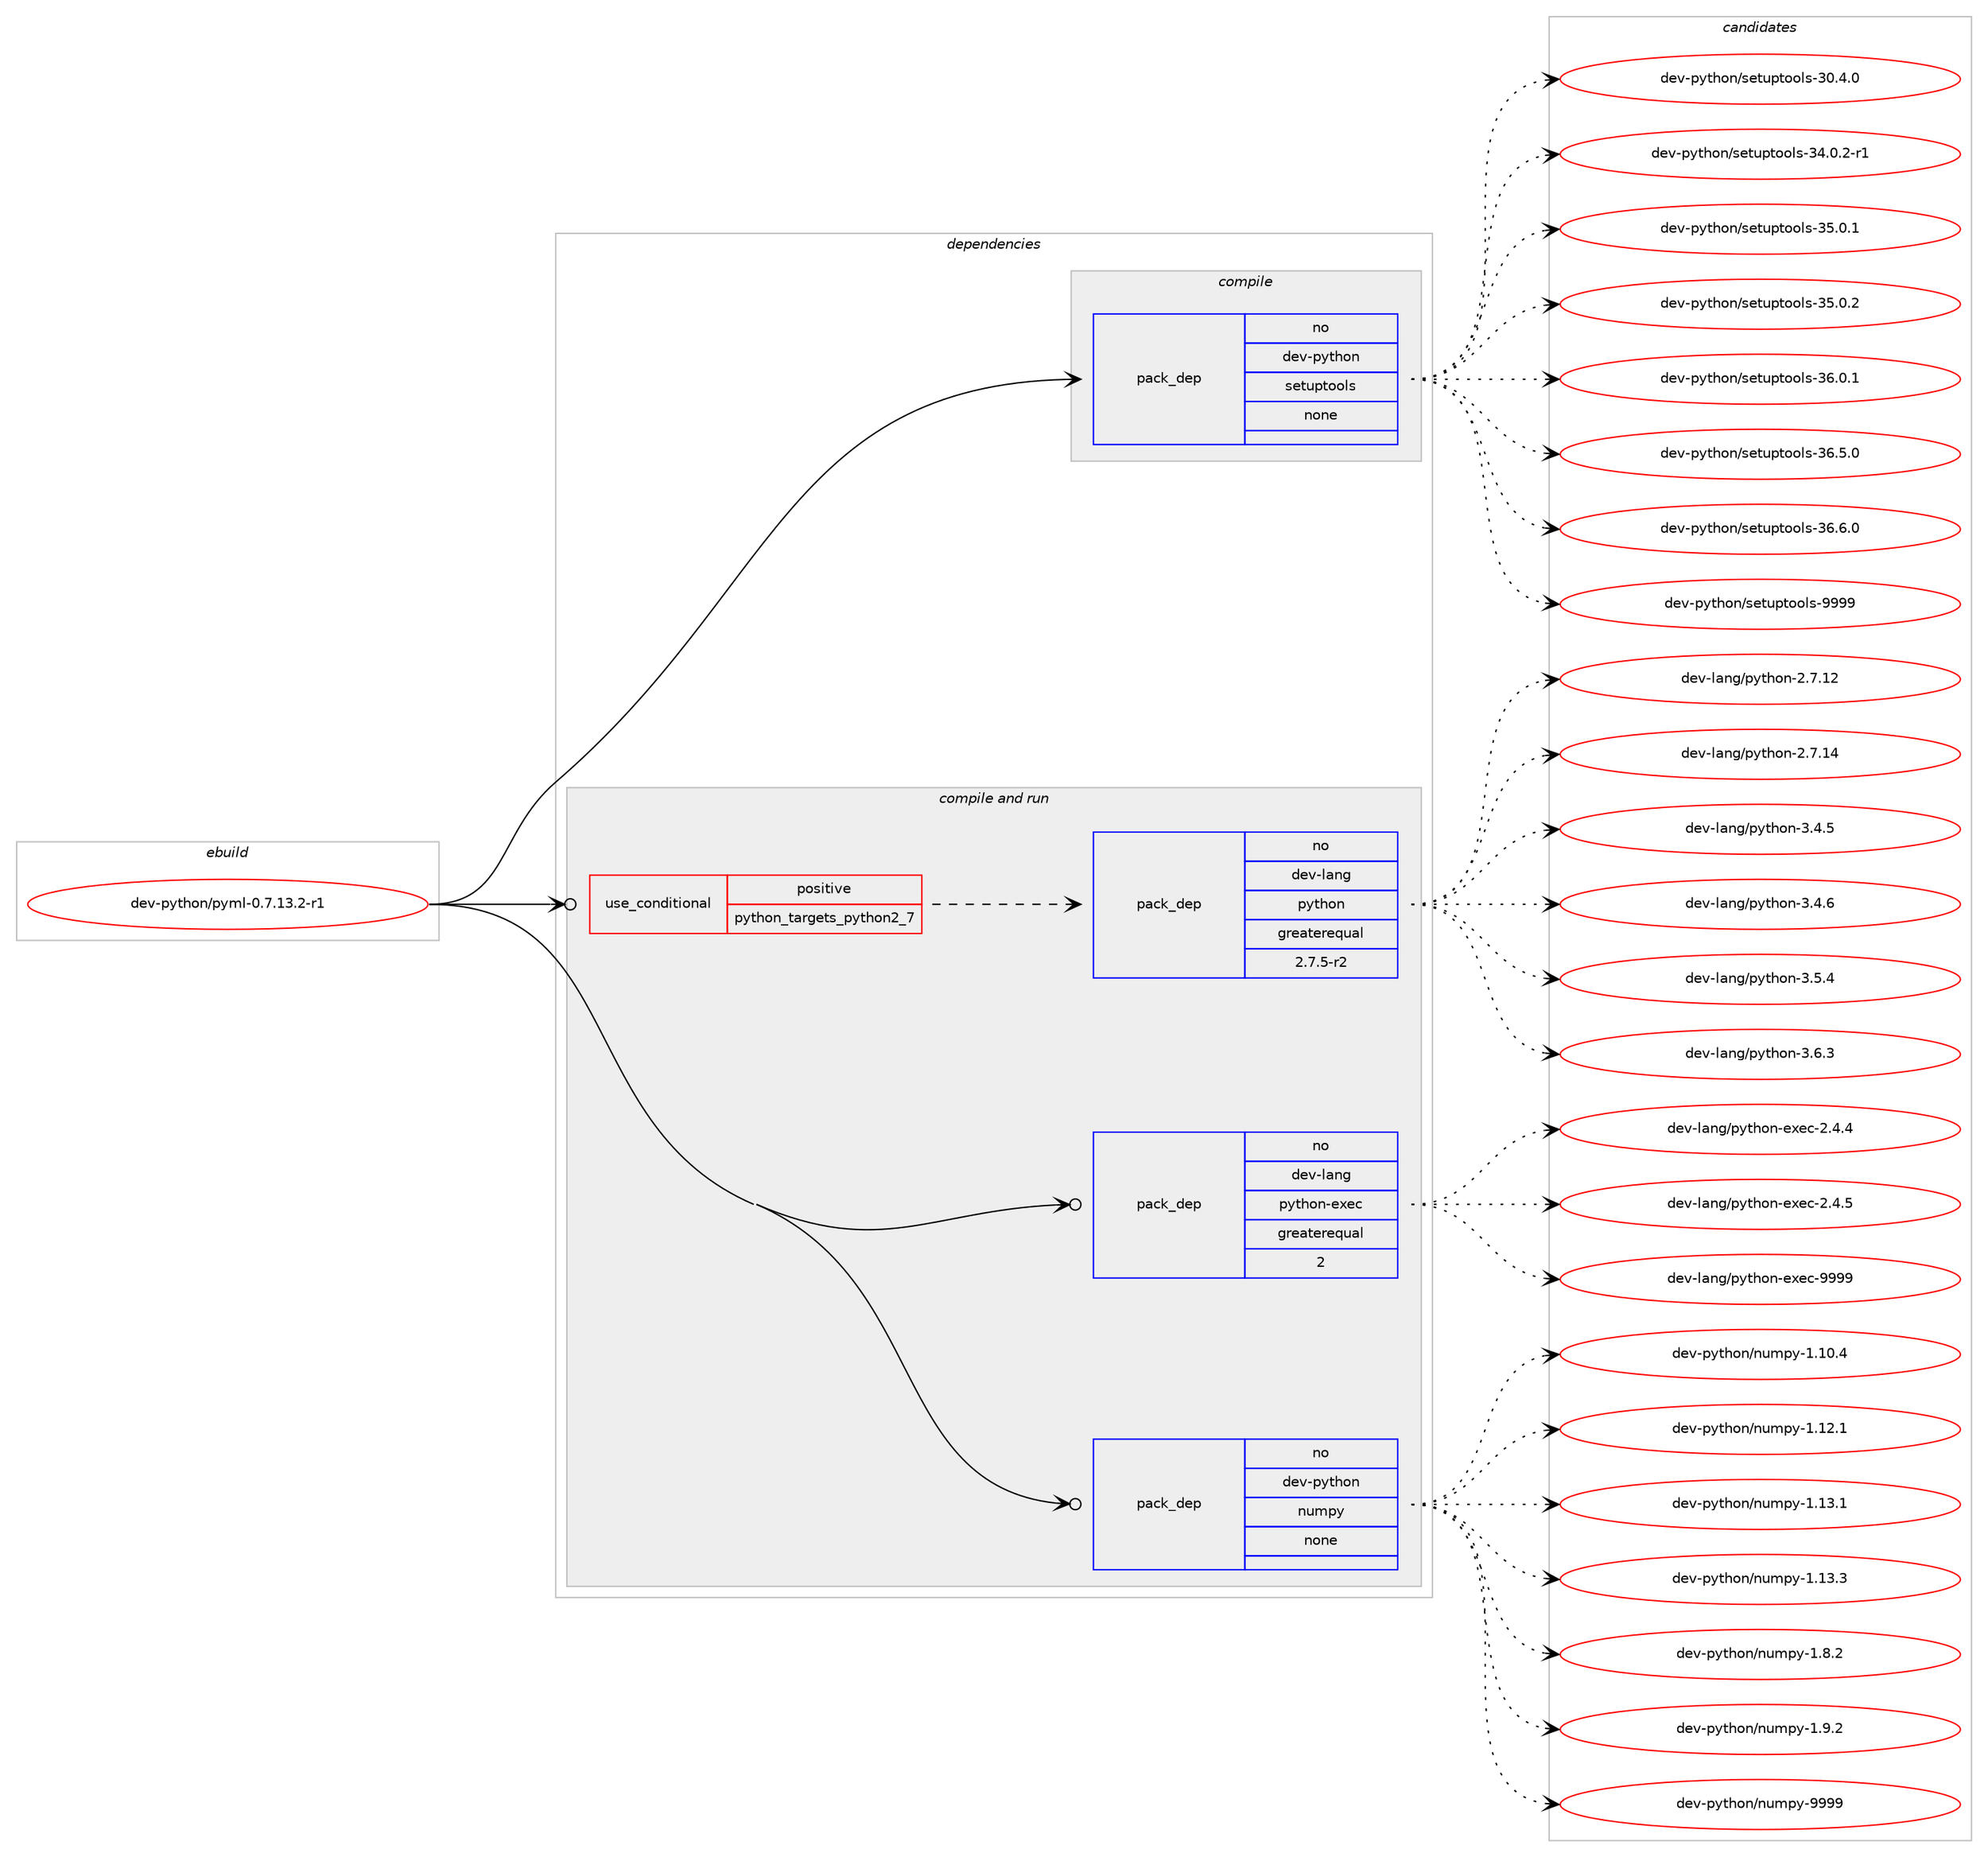digraph prolog {

# *************
# Graph options
# *************

newrank=true;
concentrate=true;
compound=true;
graph [rankdir=LR,fontname=Helvetica,fontsize=10,ranksep=1.5];#, ranksep=2.5, nodesep=0.2];
edge  [arrowhead=vee];
node  [fontname=Helvetica,fontsize=10];

# **********
# The ebuild
# **********

subgraph cluster_leftcol {
color=gray;
rank=same;
label=<<i>ebuild</i>>;
id [label="dev-python/pyml-0.7.13.2-r1", color=red, width=4, href="../dev-python/pyml-0.7.13.2-r1.svg"];
}

# ****************
# The dependencies
# ****************

subgraph cluster_midcol {
color=gray;
label=<<i>dependencies</i>>;
subgraph cluster_compile {
fillcolor="#eeeeee";
style=filled;
label=<<i>compile</i>>;
subgraph pack134789 {
dependency177491 [label=<<TABLE BORDER="0" CELLBORDER="1" CELLSPACING="0" CELLPADDING="4" WIDTH="220"><TR><TD ROWSPAN="6" CELLPADDING="30">pack_dep</TD></TR><TR><TD WIDTH="110">no</TD></TR><TR><TD>dev-python</TD></TR><TR><TD>setuptools</TD></TR><TR><TD>none</TD></TR><TR><TD></TD></TR></TABLE>>, shape=none, color=blue];
}
id:e -> dependency177491:w [weight=20,style="solid",arrowhead="vee"];
}
subgraph cluster_compileandrun {
fillcolor="#eeeeee";
style=filled;
label=<<i>compile and run</i>>;
subgraph cond38784 {
dependency177492 [label=<<TABLE BORDER="0" CELLBORDER="1" CELLSPACING="0" CELLPADDING="4"><TR><TD ROWSPAN="3" CELLPADDING="10">use_conditional</TD></TR><TR><TD>positive</TD></TR><TR><TD>python_targets_python2_7</TD></TR></TABLE>>, shape=none, color=red];
subgraph pack134790 {
dependency177493 [label=<<TABLE BORDER="0" CELLBORDER="1" CELLSPACING="0" CELLPADDING="4" WIDTH="220"><TR><TD ROWSPAN="6" CELLPADDING="30">pack_dep</TD></TR><TR><TD WIDTH="110">no</TD></TR><TR><TD>dev-lang</TD></TR><TR><TD>python</TD></TR><TR><TD>greaterequal</TD></TR><TR><TD>2.7.5-r2</TD></TR></TABLE>>, shape=none, color=blue];
}
dependency177492:e -> dependency177493:w [weight=20,style="dashed",arrowhead="vee"];
}
id:e -> dependency177492:w [weight=20,style="solid",arrowhead="odotvee"];
subgraph pack134791 {
dependency177494 [label=<<TABLE BORDER="0" CELLBORDER="1" CELLSPACING="0" CELLPADDING="4" WIDTH="220"><TR><TD ROWSPAN="6" CELLPADDING="30">pack_dep</TD></TR><TR><TD WIDTH="110">no</TD></TR><TR><TD>dev-lang</TD></TR><TR><TD>python-exec</TD></TR><TR><TD>greaterequal</TD></TR><TR><TD>2</TD></TR></TABLE>>, shape=none, color=blue];
}
id:e -> dependency177494:w [weight=20,style="solid",arrowhead="odotvee"];
subgraph pack134792 {
dependency177495 [label=<<TABLE BORDER="0" CELLBORDER="1" CELLSPACING="0" CELLPADDING="4" WIDTH="220"><TR><TD ROWSPAN="6" CELLPADDING="30">pack_dep</TD></TR><TR><TD WIDTH="110">no</TD></TR><TR><TD>dev-python</TD></TR><TR><TD>numpy</TD></TR><TR><TD>none</TD></TR><TR><TD></TD></TR></TABLE>>, shape=none, color=blue];
}
id:e -> dependency177495:w [weight=20,style="solid",arrowhead="odotvee"];
}
subgraph cluster_run {
fillcolor="#eeeeee";
style=filled;
label=<<i>run</i>>;
}
}

# **************
# The candidates
# **************

subgraph cluster_choices {
rank=same;
color=gray;
label=<<i>candidates</i>>;

subgraph choice134789 {
color=black;
nodesep=1;
choice100101118451121211161041111104711510111611711211611111110811545514846524648 [label="dev-python/setuptools-30.4.0", color=red, width=4,href="../dev-python/setuptools-30.4.0.svg"];
choice1001011184511212111610411111047115101116117112116111111108115455152464846504511449 [label="dev-python/setuptools-34.0.2-r1", color=red, width=4,href="../dev-python/setuptools-34.0.2-r1.svg"];
choice100101118451121211161041111104711510111611711211611111110811545515346484649 [label="dev-python/setuptools-35.0.1", color=red, width=4,href="../dev-python/setuptools-35.0.1.svg"];
choice100101118451121211161041111104711510111611711211611111110811545515346484650 [label="dev-python/setuptools-35.0.2", color=red, width=4,href="../dev-python/setuptools-35.0.2.svg"];
choice100101118451121211161041111104711510111611711211611111110811545515446484649 [label="dev-python/setuptools-36.0.1", color=red, width=4,href="../dev-python/setuptools-36.0.1.svg"];
choice100101118451121211161041111104711510111611711211611111110811545515446534648 [label="dev-python/setuptools-36.5.0", color=red, width=4,href="../dev-python/setuptools-36.5.0.svg"];
choice100101118451121211161041111104711510111611711211611111110811545515446544648 [label="dev-python/setuptools-36.6.0", color=red, width=4,href="../dev-python/setuptools-36.6.0.svg"];
choice10010111845112121116104111110471151011161171121161111111081154557575757 [label="dev-python/setuptools-9999", color=red, width=4,href="../dev-python/setuptools-9999.svg"];
dependency177491:e -> choice100101118451121211161041111104711510111611711211611111110811545514846524648:w [style=dotted,weight="100"];
dependency177491:e -> choice1001011184511212111610411111047115101116117112116111111108115455152464846504511449:w [style=dotted,weight="100"];
dependency177491:e -> choice100101118451121211161041111104711510111611711211611111110811545515346484649:w [style=dotted,weight="100"];
dependency177491:e -> choice100101118451121211161041111104711510111611711211611111110811545515346484650:w [style=dotted,weight="100"];
dependency177491:e -> choice100101118451121211161041111104711510111611711211611111110811545515446484649:w [style=dotted,weight="100"];
dependency177491:e -> choice100101118451121211161041111104711510111611711211611111110811545515446534648:w [style=dotted,weight="100"];
dependency177491:e -> choice100101118451121211161041111104711510111611711211611111110811545515446544648:w [style=dotted,weight="100"];
dependency177491:e -> choice10010111845112121116104111110471151011161171121161111111081154557575757:w [style=dotted,weight="100"];
}
subgraph choice134790 {
color=black;
nodesep=1;
choice10010111845108971101034711212111610411111045504655464950 [label="dev-lang/python-2.7.12", color=red, width=4,href="../dev-lang/python-2.7.12.svg"];
choice10010111845108971101034711212111610411111045504655464952 [label="dev-lang/python-2.7.14", color=red, width=4,href="../dev-lang/python-2.7.14.svg"];
choice100101118451089711010347112121116104111110455146524653 [label="dev-lang/python-3.4.5", color=red, width=4,href="../dev-lang/python-3.4.5.svg"];
choice100101118451089711010347112121116104111110455146524654 [label="dev-lang/python-3.4.6", color=red, width=4,href="../dev-lang/python-3.4.6.svg"];
choice100101118451089711010347112121116104111110455146534652 [label="dev-lang/python-3.5.4", color=red, width=4,href="../dev-lang/python-3.5.4.svg"];
choice100101118451089711010347112121116104111110455146544651 [label="dev-lang/python-3.6.3", color=red, width=4,href="../dev-lang/python-3.6.3.svg"];
dependency177493:e -> choice10010111845108971101034711212111610411111045504655464950:w [style=dotted,weight="100"];
dependency177493:e -> choice10010111845108971101034711212111610411111045504655464952:w [style=dotted,weight="100"];
dependency177493:e -> choice100101118451089711010347112121116104111110455146524653:w [style=dotted,weight="100"];
dependency177493:e -> choice100101118451089711010347112121116104111110455146524654:w [style=dotted,weight="100"];
dependency177493:e -> choice100101118451089711010347112121116104111110455146534652:w [style=dotted,weight="100"];
dependency177493:e -> choice100101118451089711010347112121116104111110455146544651:w [style=dotted,weight="100"];
}
subgraph choice134791 {
color=black;
nodesep=1;
choice1001011184510897110103471121211161041111104510112010199455046524652 [label="dev-lang/python-exec-2.4.4", color=red, width=4,href="../dev-lang/python-exec-2.4.4.svg"];
choice1001011184510897110103471121211161041111104510112010199455046524653 [label="dev-lang/python-exec-2.4.5", color=red, width=4,href="../dev-lang/python-exec-2.4.5.svg"];
choice10010111845108971101034711212111610411111045101120101994557575757 [label="dev-lang/python-exec-9999", color=red, width=4,href="../dev-lang/python-exec-9999.svg"];
dependency177494:e -> choice1001011184510897110103471121211161041111104510112010199455046524652:w [style=dotted,weight="100"];
dependency177494:e -> choice1001011184510897110103471121211161041111104510112010199455046524653:w [style=dotted,weight="100"];
dependency177494:e -> choice10010111845108971101034711212111610411111045101120101994557575757:w [style=dotted,weight="100"];
}
subgraph choice134792 {
color=black;
nodesep=1;
choice100101118451121211161041111104711011710911212145494649484652 [label="dev-python/numpy-1.10.4", color=red, width=4,href="../dev-python/numpy-1.10.4.svg"];
choice100101118451121211161041111104711011710911212145494649504649 [label="dev-python/numpy-1.12.1", color=red, width=4,href="../dev-python/numpy-1.12.1.svg"];
choice100101118451121211161041111104711011710911212145494649514649 [label="dev-python/numpy-1.13.1", color=red, width=4,href="../dev-python/numpy-1.13.1.svg"];
choice100101118451121211161041111104711011710911212145494649514651 [label="dev-python/numpy-1.13.3", color=red, width=4,href="../dev-python/numpy-1.13.3.svg"];
choice1001011184511212111610411111047110117109112121454946564650 [label="dev-python/numpy-1.8.2", color=red, width=4,href="../dev-python/numpy-1.8.2.svg"];
choice1001011184511212111610411111047110117109112121454946574650 [label="dev-python/numpy-1.9.2", color=red, width=4,href="../dev-python/numpy-1.9.2.svg"];
choice10010111845112121116104111110471101171091121214557575757 [label="dev-python/numpy-9999", color=red, width=4,href="../dev-python/numpy-9999.svg"];
dependency177495:e -> choice100101118451121211161041111104711011710911212145494649484652:w [style=dotted,weight="100"];
dependency177495:e -> choice100101118451121211161041111104711011710911212145494649504649:w [style=dotted,weight="100"];
dependency177495:e -> choice100101118451121211161041111104711011710911212145494649514649:w [style=dotted,weight="100"];
dependency177495:e -> choice100101118451121211161041111104711011710911212145494649514651:w [style=dotted,weight="100"];
dependency177495:e -> choice1001011184511212111610411111047110117109112121454946564650:w [style=dotted,weight="100"];
dependency177495:e -> choice1001011184511212111610411111047110117109112121454946574650:w [style=dotted,weight="100"];
dependency177495:e -> choice10010111845112121116104111110471101171091121214557575757:w [style=dotted,weight="100"];
}
}

}
